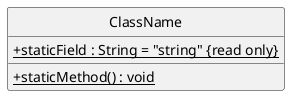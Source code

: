 @startuml

hide circle
skinparam classAttributeIconSize 0

class ClassName {
  {classifier} {field} + staticField : String = "string" {read only}
  {classifier} {method} + staticMethod() : void
}

@enduml
